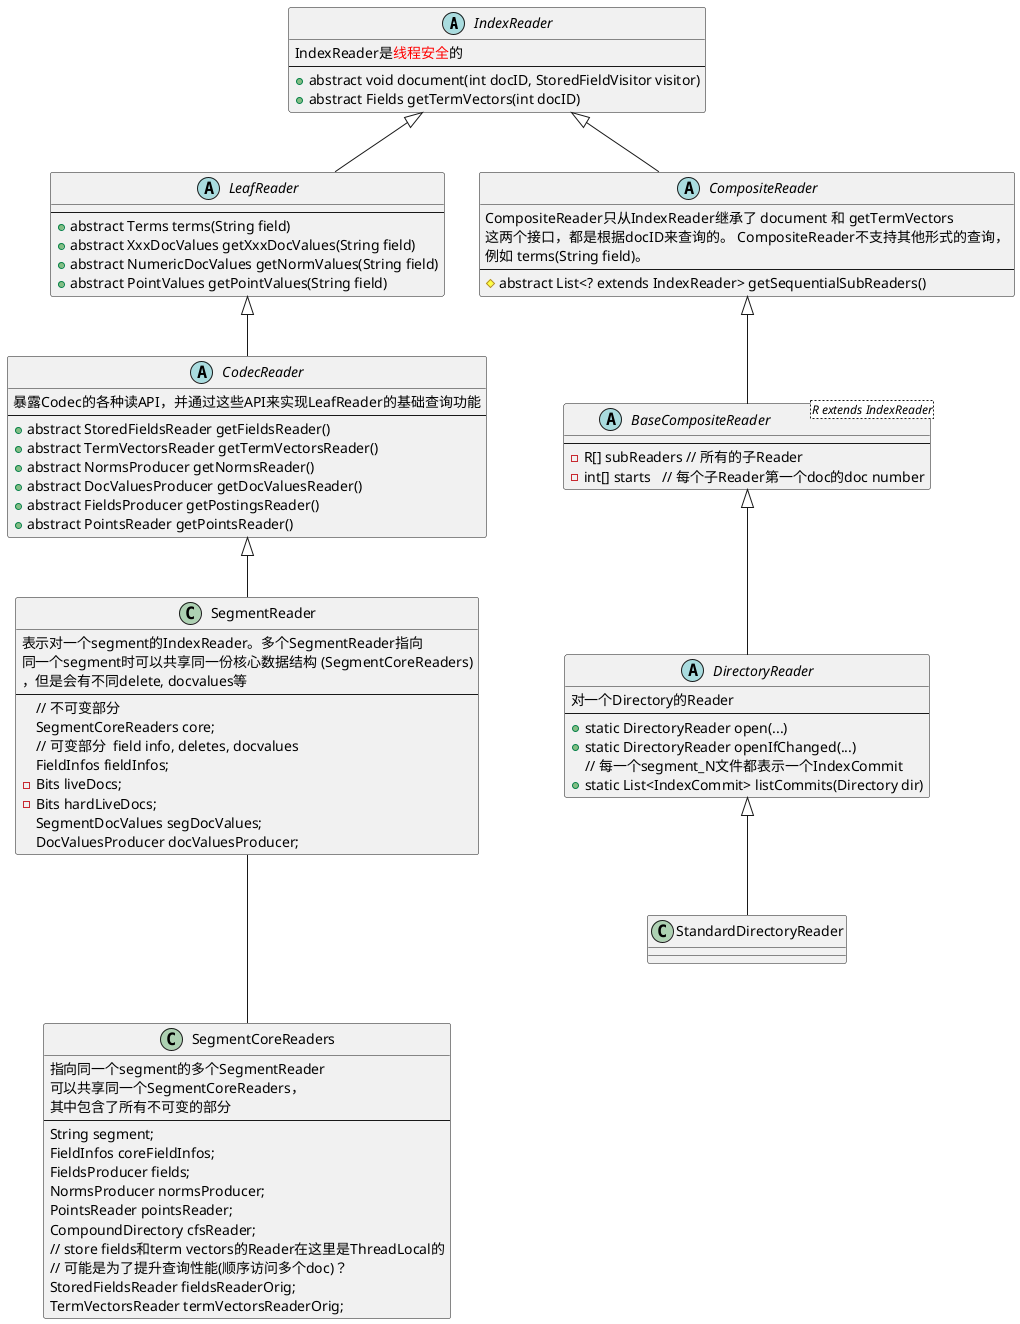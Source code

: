 @startuml
'https://plantuml.com/class-diagram

abstract class IndexReader {
  IndexReader是<font color="red">线程安全</font>的
  ---
  + abstract void document(int docID, StoredFieldVisitor visitor)
  + abstract Fields getTermVectors(int docID)
}

abstract class LeafReader {
  ---
  + abstract Terms terms(String field)
  + abstract XxxDocValues getXxxDocValues(String field)
  + abstract NumericDocValues getNormValues(String field)
  + abstract PointValues getPointValues(String field)
}

abstract class CompositeReader {
  CompositeReader只从IndexReader继承了 document 和 getTermVectors
  这两个接口，都是根据docID来查询的。 CompositeReader不支持其他形式的查询，
  例如 terms(String field)。
  ---
  # abstract List<? extends IndexReader> getSequentialSubReaders()
}

abstract class CodecReader {
  暴露Codec的各种读API，并通过这些API来实现LeafReader的基础查询功能
  ---
  + abstract StoredFieldsReader getFieldsReader()
  + abstract TermVectorsReader getTermVectorsReader()
  + abstract NormsProducer getNormsReader()
  + abstract DocValuesProducer getDocValuesReader()
  + abstract FieldsProducer getPostingsReader()
  + abstract PointsReader getPointsReader()
}

class SegmentReader {
  表示对一个segment的IndexReader。多个SegmentReader指向
  同一个segment时可以共享同一份核心数据结构 (SegmentCoreReaders)
  ，但是会有不同delete, docvalues等
  ---
  // 不可变部分
  SegmentCoreReaders core;
  // 可变部分  field info, deletes, docvalues
  FieldInfos fieldInfos;
  - Bits liveDocs;
  - Bits hardLiveDocs;
  SegmentDocValues segDocValues;
  DocValuesProducer docValuesProducer;
}

class SegmentCoreReaders {
  指向同一个segment的多个SegmentReader
  可以共享同一个SegmentCoreReaders，
  其中包含了所有不可变的部分
  ---
  String segment;
  FieldInfos coreFieldInfos;
  FieldsProducer fields;
  NormsProducer normsProducer;
  PointsReader pointsReader;
  CompoundDirectory cfsReader;
  // store fields和term vectors的Reader在这里是ThreadLocal的
  // 可能是为了提升查询性能(顺序访问多个doc)？
  StoredFieldsReader fieldsReaderOrig;
  TermVectorsReader termVectorsReaderOrig;
}

abstract class BaseCompositeReader<R extends IndexReader> {
  ---
  - R[] subReaders // 所有的子Reader
  - int[] starts   // 每个子Reader第一个doc的doc number
}

abstract class DirectoryReader {
  对一个Directory的Reader
  ---
  + static DirectoryReader open(...)
  + static DirectoryReader openIfChanged(...)
  // 每一个segment_N文件都表示一个IndexCommit
  + static List<IndexCommit> listCommits(Directory dir)
}

class StandardDirectoryReader

IndexReader <|-- LeafReader
IndexReader <|-- CompositeReader

LeafReader <|-- CodecReader
CodecReader <|-- SegmentReader

CompositeReader <|-- BaseCompositeReader
BaseCompositeReader <|-- DirectoryReader
DirectoryReader <|-- StandardDirectoryReader

SegmentReader -down-- SegmentCoreReaders
@enduml